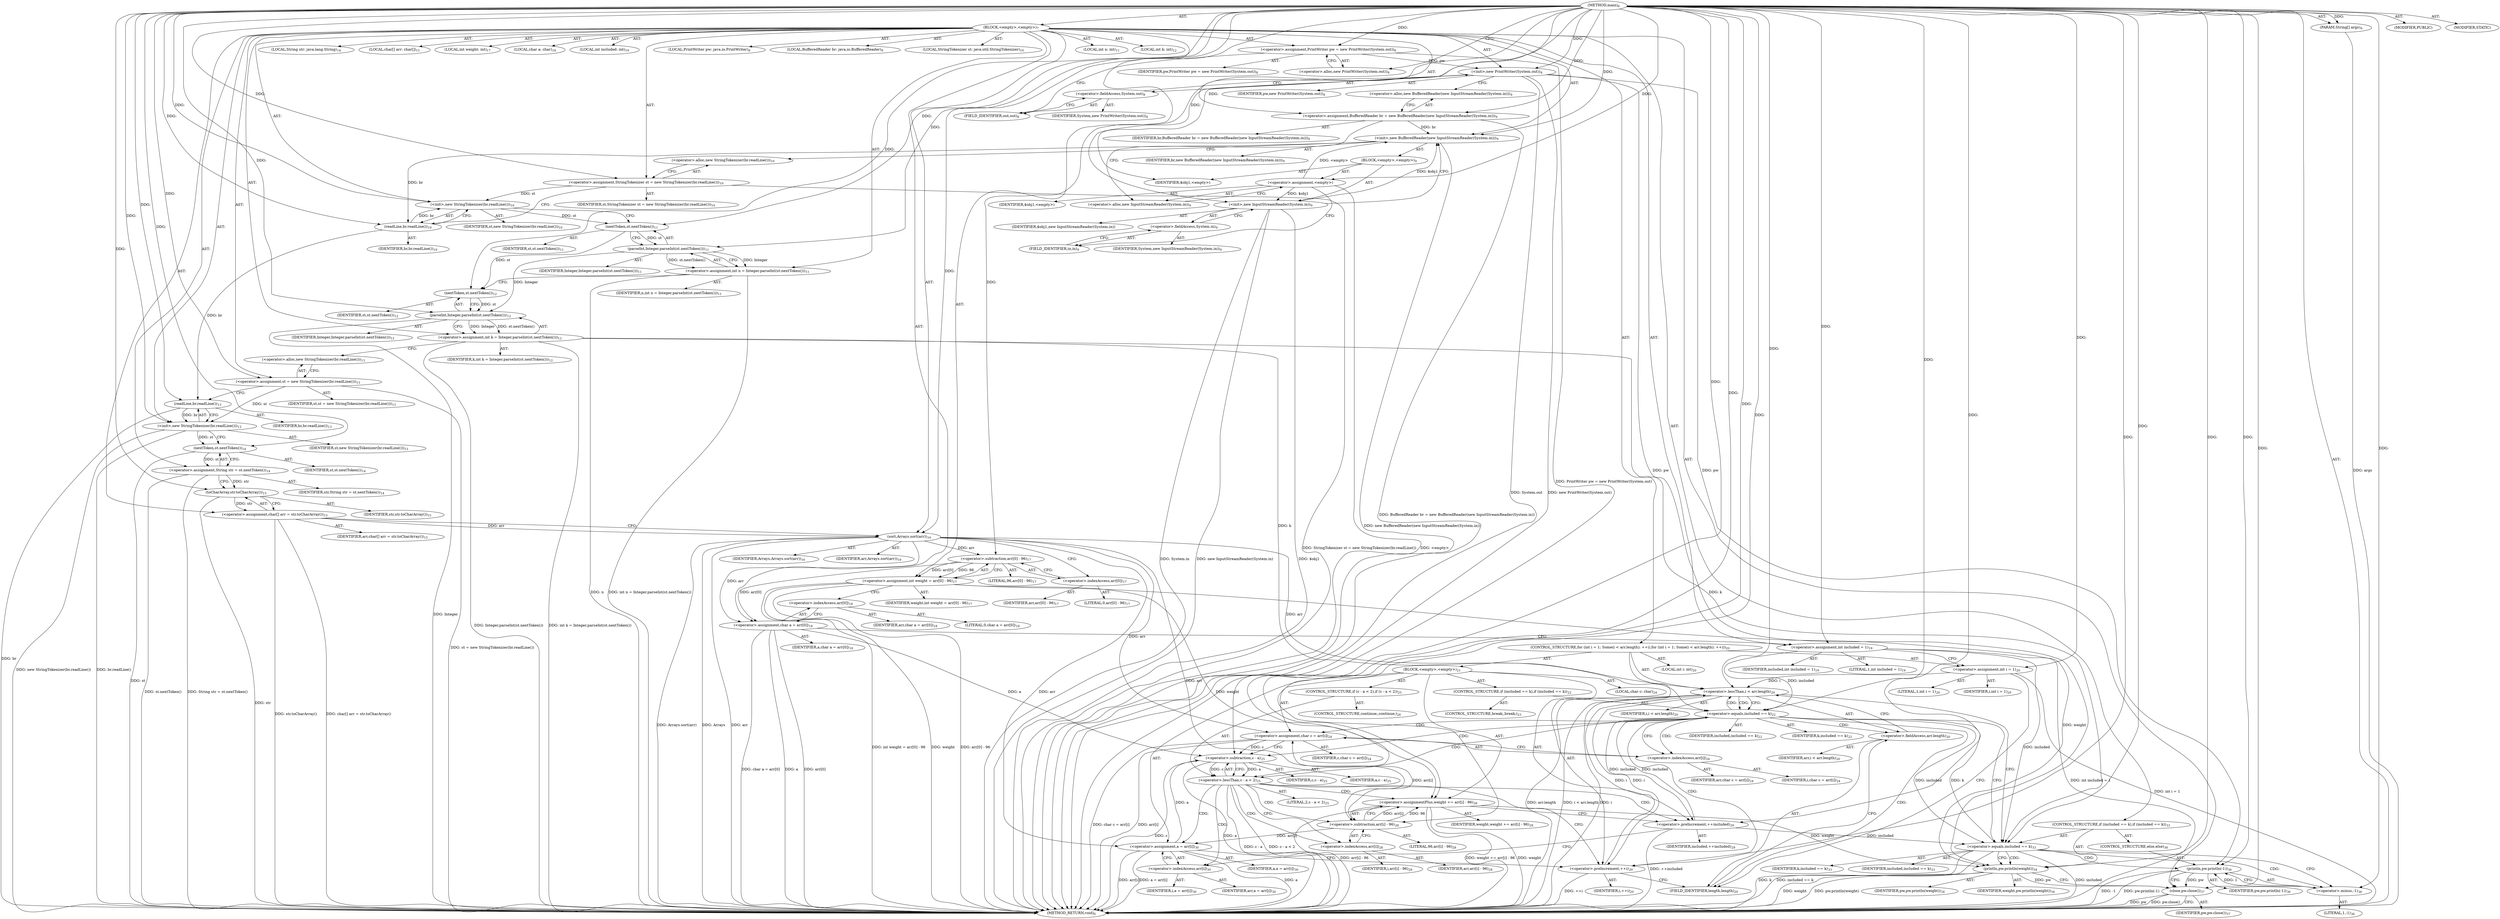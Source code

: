 digraph "main" {  
"24" [label = <(METHOD,main)<SUB>6</SUB>> ]
"25" [label = <(PARAM,String[] args)<SUB>6</SUB>> ]
"26" [label = <(BLOCK,&lt;empty&gt;,&lt;empty&gt;)<SUB>7</SUB>> ]
"4" [label = <(LOCAL,PrintWriter pw: java.io.PrintWriter)<SUB>8</SUB>> ]
"27" [label = <(&lt;operator&gt;.assignment,PrintWriter pw = new PrintWriter(System.out))<SUB>8</SUB>> ]
"28" [label = <(IDENTIFIER,pw,PrintWriter pw = new PrintWriter(System.out))<SUB>8</SUB>> ]
"29" [label = <(&lt;operator&gt;.alloc,new PrintWriter(System.out))<SUB>8</SUB>> ]
"30" [label = <(&lt;init&gt;,new PrintWriter(System.out))<SUB>8</SUB>> ]
"3" [label = <(IDENTIFIER,pw,new PrintWriter(System.out))<SUB>8</SUB>> ]
"31" [label = <(&lt;operator&gt;.fieldAccess,System.out)<SUB>8</SUB>> ]
"32" [label = <(IDENTIFIER,System,new PrintWriter(System.out))<SUB>8</SUB>> ]
"33" [label = <(FIELD_IDENTIFIER,out,out)<SUB>8</SUB>> ]
"6" [label = <(LOCAL,BufferedReader br: java.io.BufferedReader)<SUB>9</SUB>> ]
"34" [label = <(&lt;operator&gt;.assignment,BufferedReader br = new BufferedReader(new InputStreamReader(System.in)))<SUB>9</SUB>> ]
"35" [label = <(IDENTIFIER,br,BufferedReader br = new BufferedReader(new InputStreamReader(System.in)))<SUB>9</SUB>> ]
"36" [label = <(&lt;operator&gt;.alloc,new BufferedReader(new InputStreamReader(System.in)))<SUB>9</SUB>> ]
"37" [label = <(&lt;init&gt;,new BufferedReader(new InputStreamReader(System.in)))<SUB>9</SUB>> ]
"5" [label = <(IDENTIFIER,br,new BufferedReader(new InputStreamReader(System.in)))<SUB>9</SUB>> ]
"38" [label = <(BLOCK,&lt;empty&gt;,&lt;empty&gt;)<SUB>9</SUB>> ]
"39" [label = <(&lt;operator&gt;.assignment,&lt;empty&gt;)> ]
"40" [label = <(IDENTIFIER,$obj1,&lt;empty&gt;)> ]
"41" [label = <(&lt;operator&gt;.alloc,new InputStreamReader(System.in))<SUB>9</SUB>> ]
"42" [label = <(&lt;init&gt;,new InputStreamReader(System.in))<SUB>9</SUB>> ]
"43" [label = <(IDENTIFIER,$obj1,new InputStreamReader(System.in))> ]
"44" [label = <(&lt;operator&gt;.fieldAccess,System.in)<SUB>9</SUB>> ]
"45" [label = <(IDENTIFIER,System,new InputStreamReader(System.in))<SUB>9</SUB>> ]
"46" [label = <(FIELD_IDENTIFIER,in,in)<SUB>9</SUB>> ]
"47" [label = <(IDENTIFIER,$obj1,&lt;empty&gt;)> ]
"8" [label = <(LOCAL,StringTokenizer st: java.util.StringTokenizer)<SUB>10</SUB>> ]
"48" [label = <(&lt;operator&gt;.assignment,StringTokenizer st = new StringTokenizer(br.readLine()))<SUB>10</SUB>> ]
"49" [label = <(IDENTIFIER,st,StringTokenizer st = new StringTokenizer(br.readLine()))<SUB>10</SUB>> ]
"50" [label = <(&lt;operator&gt;.alloc,new StringTokenizer(br.readLine()))<SUB>10</SUB>> ]
"51" [label = <(&lt;init&gt;,new StringTokenizer(br.readLine()))<SUB>10</SUB>> ]
"7" [label = <(IDENTIFIER,st,new StringTokenizer(br.readLine()))<SUB>10</SUB>> ]
"52" [label = <(readLine,br.readLine())<SUB>10</SUB>> ]
"53" [label = <(IDENTIFIER,br,br.readLine())<SUB>10</SUB>> ]
"54" [label = <(LOCAL,int n: int)<SUB>11</SUB>> ]
"55" [label = <(&lt;operator&gt;.assignment,int n = Integer.parseInt(st.nextToken()))<SUB>11</SUB>> ]
"56" [label = <(IDENTIFIER,n,int n = Integer.parseInt(st.nextToken()))<SUB>11</SUB>> ]
"57" [label = <(parseInt,Integer.parseInt(st.nextToken()))<SUB>11</SUB>> ]
"58" [label = <(IDENTIFIER,Integer,Integer.parseInt(st.nextToken()))<SUB>11</SUB>> ]
"59" [label = <(nextToken,st.nextToken())<SUB>11</SUB>> ]
"60" [label = <(IDENTIFIER,st,st.nextToken())<SUB>11</SUB>> ]
"61" [label = <(LOCAL,int k: int)<SUB>12</SUB>> ]
"62" [label = <(&lt;operator&gt;.assignment,int k = Integer.parseInt(st.nextToken()))<SUB>12</SUB>> ]
"63" [label = <(IDENTIFIER,k,int k = Integer.parseInt(st.nextToken()))<SUB>12</SUB>> ]
"64" [label = <(parseInt,Integer.parseInt(st.nextToken()))<SUB>12</SUB>> ]
"65" [label = <(IDENTIFIER,Integer,Integer.parseInt(st.nextToken()))<SUB>12</SUB>> ]
"66" [label = <(nextToken,st.nextToken())<SUB>12</SUB>> ]
"67" [label = <(IDENTIFIER,st,st.nextToken())<SUB>12</SUB>> ]
"68" [label = <(&lt;operator&gt;.assignment,st = new StringTokenizer(br.readLine()))<SUB>13</SUB>> ]
"69" [label = <(IDENTIFIER,st,st = new StringTokenizer(br.readLine()))<SUB>13</SUB>> ]
"70" [label = <(&lt;operator&gt;.alloc,new StringTokenizer(br.readLine()))<SUB>13</SUB>> ]
"71" [label = <(&lt;init&gt;,new StringTokenizer(br.readLine()))<SUB>13</SUB>> ]
"9" [label = <(IDENTIFIER,st,new StringTokenizer(br.readLine()))<SUB>13</SUB>> ]
"72" [label = <(readLine,br.readLine())<SUB>13</SUB>> ]
"73" [label = <(IDENTIFIER,br,br.readLine())<SUB>13</SUB>> ]
"74" [label = <(LOCAL,String str: java.lang.String)<SUB>14</SUB>> ]
"75" [label = <(&lt;operator&gt;.assignment,String str = st.nextToken())<SUB>14</SUB>> ]
"76" [label = <(IDENTIFIER,str,String str = st.nextToken())<SUB>14</SUB>> ]
"77" [label = <(nextToken,st.nextToken())<SUB>14</SUB>> ]
"78" [label = <(IDENTIFIER,st,st.nextToken())<SUB>14</SUB>> ]
"79" [label = <(LOCAL,char[] arr: char[])<SUB>15</SUB>> ]
"80" [label = <(&lt;operator&gt;.assignment,char[] arr = str.toCharArray())<SUB>15</SUB>> ]
"81" [label = <(IDENTIFIER,arr,char[] arr = str.toCharArray())<SUB>15</SUB>> ]
"82" [label = <(toCharArray,str.toCharArray())<SUB>15</SUB>> ]
"83" [label = <(IDENTIFIER,str,str.toCharArray())<SUB>15</SUB>> ]
"84" [label = <(sort,Arrays.sort(arr))<SUB>16</SUB>> ]
"85" [label = <(IDENTIFIER,Arrays,Arrays.sort(arr))<SUB>16</SUB>> ]
"86" [label = <(IDENTIFIER,arr,Arrays.sort(arr))<SUB>16</SUB>> ]
"87" [label = <(LOCAL,int weight: int)<SUB>17</SUB>> ]
"88" [label = <(&lt;operator&gt;.assignment,int weight = arr[0] - 96)<SUB>17</SUB>> ]
"89" [label = <(IDENTIFIER,weight,int weight = arr[0] - 96)<SUB>17</SUB>> ]
"90" [label = <(&lt;operator&gt;.subtraction,arr[0] - 96)<SUB>17</SUB>> ]
"91" [label = <(&lt;operator&gt;.indexAccess,arr[0])<SUB>17</SUB>> ]
"92" [label = <(IDENTIFIER,arr,arr[0] - 96)<SUB>17</SUB>> ]
"93" [label = <(LITERAL,0,arr[0] - 96)<SUB>17</SUB>> ]
"94" [label = <(LITERAL,96,arr[0] - 96)<SUB>17</SUB>> ]
"95" [label = <(LOCAL,char a: char)<SUB>18</SUB>> ]
"96" [label = <(&lt;operator&gt;.assignment,char a = arr[0])<SUB>18</SUB>> ]
"97" [label = <(IDENTIFIER,a,char a = arr[0])<SUB>18</SUB>> ]
"98" [label = <(&lt;operator&gt;.indexAccess,arr[0])<SUB>18</SUB>> ]
"99" [label = <(IDENTIFIER,arr,char a = arr[0])<SUB>18</SUB>> ]
"100" [label = <(LITERAL,0,char a = arr[0])<SUB>18</SUB>> ]
"101" [label = <(LOCAL,int included: int)<SUB>19</SUB>> ]
"102" [label = <(&lt;operator&gt;.assignment,int included = 1)<SUB>19</SUB>> ]
"103" [label = <(IDENTIFIER,included,int included = 1)<SUB>19</SUB>> ]
"104" [label = <(LITERAL,1,int included = 1)<SUB>19</SUB>> ]
"105" [label = <(CONTROL_STRUCTURE,for (int i = 1; Some(i &lt; arr.length); ++i),for (int i = 1; Some(i &lt; arr.length); ++i))<SUB>20</SUB>> ]
"106" [label = <(LOCAL,int i: int)<SUB>20</SUB>> ]
"107" [label = <(&lt;operator&gt;.assignment,int i = 1)<SUB>20</SUB>> ]
"108" [label = <(IDENTIFIER,i,int i = 1)<SUB>20</SUB>> ]
"109" [label = <(LITERAL,1,int i = 1)<SUB>20</SUB>> ]
"110" [label = <(&lt;operator&gt;.lessThan,i &lt; arr.length)<SUB>20</SUB>> ]
"111" [label = <(IDENTIFIER,i,i &lt; arr.length)<SUB>20</SUB>> ]
"112" [label = <(&lt;operator&gt;.fieldAccess,arr.length)<SUB>20</SUB>> ]
"113" [label = <(IDENTIFIER,arr,i &lt; arr.length)<SUB>20</SUB>> ]
"114" [label = <(FIELD_IDENTIFIER,length,length)<SUB>20</SUB>> ]
"115" [label = <(&lt;operator&gt;.preIncrement,++i)<SUB>20</SUB>> ]
"116" [label = <(IDENTIFIER,i,++i)<SUB>20</SUB>> ]
"117" [label = <(BLOCK,&lt;empty&gt;,&lt;empty&gt;)<SUB>21</SUB>> ]
"118" [label = <(CONTROL_STRUCTURE,if (included == k),if (included == k))<SUB>22</SUB>> ]
"119" [label = <(&lt;operator&gt;.equals,included == k)<SUB>22</SUB>> ]
"120" [label = <(IDENTIFIER,included,included == k)<SUB>22</SUB>> ]
"121" [label = <(IDENTIFIER,k,included == k)<SUB>22</SUB>> ]
"122" [label = <(CONTROL_STRUCTURE,break;,break;)<SUB>23</SUB>> ]
"123" [label = <(LOCAL,char c: char)<SUB>24</SUB>> ]
"124" [label = <(&lt;operator&gt;.assignment,char c = arr[i])<SUB>24</SUB>> ]
"125" [label = <(IDENTIFIER,c,char c = arr[i])<SUB>24</SUB>> ]
"126" [label = <(&lt;operator&gt;.indexAccess,arr[i])<SUB>24</SUB>> ]
"127" [label = <(IDENTIFIER,arr,char c = arr[i])<SUB>24</SUB>> ]
"128" [label = <(IDENTIFIER,i,char c = arr[i])<SUB>24</SUB>> ]
"129" [label = <(CONTROL_STRUCTURE,if (c - a &lt; 2),if (c - a &lt; 2))<SUB>25</SUB>> ]
"130" [label = <(&lt;operator&gt;.lessThan,c - a &lt; 2)<SUB>25</SUB>> ]
"131" [label = <(&lt;operator&gt;.subtraction,c - a)<SUB>25</SUB>> ]
"132" [label = <(IDENTIFIER,c,c - a)<SUB>25</SUB>> ]
"133" [label = <(IDENTIFIER,a,c - a)<SUB>25</SUB>> ]
"134" [label = <(LITERAL,2,c - a &lt; 2)<SUB>25</SUB>> ]
"135" [label = <(CONTROL_STRUCTURE,continue;,continue;)<SUB>26</SUB>> ]
"136" [label = <(&lt;operator&gt;.assignmentPlus,weight += arr[i] - 96)<SUB>28</SUB>> ]
"137" [label = <(IDENTIFIER,weight,weight += arr[i] - 96)<SUB>28</SUB>> ]
"138" [label = <(&lt;operator&gt;.subtraction,arr[i] - 96)<SUB>28</SUB>> ]
"139" [label = <(&lt;operator&gt;.indexAccess,arr[i])<SUB>28</SUB>> ]
"140" [label = <(IDENTIFIER,arr,arr[i] - 96)<SUB>28</SUB>> ]
"141" [label = <(IDENTIFIER,i,arr[i] - 96)<SUB>28</SUB>> ]
"142" [label = <(LITERAL,96,arr[i] - 96)<SUB>28</SUB>> ]
"143" [label = <(&lt;operator&gt;.preIncrement,++included)<SUB>29</SUB>> ]
"144" [label = <(IDENTIFIER,included,++included)<SUB>29</SUB>> ]
"145" [label = <(&lt;operator&gt;.assignment,a = arr[i])<SUB>30</SUB>> ]
"146" [label = <(IDENTIFIER,a,a = arr[i])<SUB>30</SUB>> ]
"147" [label = <(&lt;operator&gt;.indexAccess,arr[i])<SUB>30</SUB>> ]
"148" [label = <(IDENTIFIER,arr,a = arr[i])<SUB>30</SUB>> ]
"149" [label = <(IDENTIFIER,i,a = arr[i])<SUB>30</SUB>> ]
"150" [label = <(CONTROL_STRUCTURE,if (included == k),if (included == k))<SUB>33</SUB>> ]
"151" [label = <(&lt;operator&gt;.equals,included == k)<SUB>33</SUB>> ]
"152" [label = <(IDENTIFIER,included,included == k)<SUB>33</SUB>> ]
"153" [label = <(IDENTIFIER,k,included == k)<SUB>33</SUB>> ]
"154" [label = <(println,pw.println(weight))<SUB>34</SUB>> ]
"155" [label = <(IDENTIFIER,pw,pw.println(weight))<SUB>34</SUB>> ]
"156" [label = <(IDENTIFIER,weight,pw.println(weight))<SUB>34</SUB>> ]
"157" [label = <(CONTROL_STRUCTURE,else,else)<SUB>36</SUB>> ]
"158" [label = <(println,pw.println(-1))<SUB>36</SUB>> ]
"159" [label = <(IDENTIFIER,pw,pw.println(-1))<SUB>36</SUB>> ]
"160" [label = <(&lt;operator&gt;.minus,-1)<SUB>36</SUB>> ]
"161" [label = <(LITERAL,1,-1)<SUB>36</SUB>> ]
"162" [label = <(close,pw.close())<SUB>37</SUB>> ]
"163" [label = <(IDENTIFIER,pw,pw.close())<SUB>37</SUB>> ]
"164" [label = <(MODIFIER,PUBLIC)> ]
"165" [label = <(MODIFIER,STATIC)> ]
"166" [label = <(METHOD_RETURN,void)<SUB>6</SUB>> ]
  "24" -> "25"  [ label = "AST: "] 
  "24" -> "26"  [ label = "AST: "] 
  "24" -> "164"  [ label = "AST: "] 
  "24" -> "165"  [ label = "AST: "] 
  "24" -> "166"  [ label = "AST: "] 
  "26" -> "4"  [ label = "AST: "] 
  "26" -> "27"  [ label = "AST: "] 
  "26" -> "30"  [ label = "AST: "] 
  "26" -> "6"  [ label = "AST: "] 
  "26" -> "34"  [ label = "AST: "] 
  "26" -> "37"  [ label = "AST: "] 
  "26" -> "8"  [ label = "AST: "] 
  "26" -> "48"  [ label = "AST: "] 
  "26" -> "51"  [ label = "AST: "] 
  "26" -> "54"  [ label = "AST: "] 
  "26" -> "55"  [ label = "AST: "] 
  "26" -> "61"  [ label = "AST: "] 
  "26" -> "62"  [ label = "AST: "] 
  "26" -> "68"  [ label = "AST: "] 
  "26" -> "71"  [ label = "AST: "] 
  "26" -> "74"  [ label = "AST: "] 
  "26" -> "75"  [ label = "AST: "] 
  "26" -> "79"  [ label = "AST: "] 
  "26" -> "80"  [ label = "AST: "] 
  "26" -> "84"  [ label = "AST: "] 
  "26" -> "87"  [ label = "AST: "] 
  "26" -> "88"  [ label = "AST: "] 
  "26" -> "95"  [ label = "AST: "] 
  "26" -> "96"  [ label = "AST: "] 
  "26" -> "101"  [ label = "AST: "] 
  "26" -> "102"  [ label = "AST: "] 
  "26" -> "105"  [ label = "AST: "] 
  "26" -> "150"  [ label = "AST: "] 
  "26" -> "162"  [ label = "AST: "] 
  "27" -> "28"  [ label = "AST: "] 
  "27" -> "29"  [ label = "AST: "] 
  "30" -> "3"  [ label = "AST: "] 
  "30" -> "31"  [ label = "AST: "] 
  "31" -> "32"  [ label = "AST: "] 
  "31" -> "33"  [ label = "AST: "] 
  "34" -> "35"  [ label = "AST: "] 
  "34" -> "36"  [ label = "AST: "] 
  "37" -> "5"  [ label = "AST: "] 
  "37" -> "38"  [ label = "AST: "] 
  "38" -> "39"  [ label = "AST: "] 
  "38" -> "42"  [ label = "AST: "] 
  "38" -> "47"  [ label = "AST: "] 
  "39" -> "40"  [ label = "AST: "] 
  "39" -> "41"  [ label = "AST: "] 
  "42" -> "43"  [ label = "AST: "] 
  "42" -> "44"  [ label = "AST: "] 
  "44" -> "45"  [ label = "AST: "] 
  "44" -> "46"  [ label = "AST: "] 
  "48" -> "49"  [ label = "AST: "] 
  "48" -> "50"  [ label = "AST: "] 
  "51" -> "7"  [ label = "AST: "] 
  "51" -> "52"  [ label = "AST: "] 
  "52" -> "53"  [ label = "AST: "] 
  "55" -> "56"  [ label = "AST: "] 
  "55" -> "57"  [ label = "AST: "] 
  "57" -> "58"  [ label = "AST: "] 
  "57" -> "59"  [ label = "AST: "] 
  "59" -> "60"  [ label = "AST: "] 
  "62" -> "63"  [ label = "AST: "] 
  "62" -> "64"  [ label = "AST: "] 
  "64" -> "65"  [ label = "AST: "] 
  "64" -> "66"  [ label = "AST: "] 
  "66" -> "67"  [ label = "AST: "] 
  "68" -> "69"  [ label = "AST: "] 
  "68" -> "70"  [ label = "AST: "] 
  "71" -> "9"  [ label = "AST: "] 
  "71" -> "72"  [ label = "AST: "] 
  "72" -> "73"  [ label = "AST: "] 
  "75" -> "76"  [ label = "AST: "] 
  "75" -> "77"  [ label = "AST: "] 
  "77" -> "78"  [ label = "AST: "] 
  "80" -> "81"  [ label = "AST: "] 
  "80" -> "82"  [ label = "AST: "] 
  "82" -> "83"  [ label = "AST: "] 
  "84" -> "85"  [ label = "AST: "] 
  "84" -> "86"  [ label = "AST: "] 
  "88" -> "89"  [ label = "AST: "] 
  "88" -> "90"  [ label = "AST: "] 
  "90" -> "91"  [ label = "AST: "] 
  "90" -> "94"  [ label = "AST: "] 
  "91" -> "92"  [ label = "AST: "] 
  "91" -> "93"  [ label = "AST: "] 
  "96" -> "97"  [ label = "AST: "] 
  "96" -> "98"  [ label = "AST: "] 
  "98" -> "99"  [ label = "AST: "] 
  "98" -> "100"  [ label = "AST: "] 
  "102" -> "103"  [ label = "AST: "] 
  "102" -> "104"  [ label = "AST: "] 
  "105" -> "106"  [ label = "AST: "] 
  "105" -> "107"  [ label = "AST: "] 
  "105" -> "110"  [ label = "AST: "] 
  "105" -> "115"  [ label = "AST: "] 
  "105" -> "117"  [ label = "AST: "] 
  "107" -> "108"  [ label = "AST: "] 
  "107" -> "109"  [ label = "AST: "] 
  "110" -> "111"  [ label = "AST: "] 
  "110" -> "112"  [ label = "AST: "] 
  "112" -> "113"  [ label = "AST: "] 
  "112" -> "114"  [ label = "AST: "] 
  "115" -> "116"  [ label = "AST: "] 
  "117" -> "118"  [ label = "AST: "] 
  "117" -> "123"  [ label = "AST: "] 
  "117" -> "124"  [ label = "AST: "] 
  "117" -> "129"  [ label = "AST: "] 
  "117" -> "136"  [ label = "AST: "] 
  "117" -> "143"  [ label = "AST: "] 
  "117" -> "145"  [ label = "AST: "] 
  "118" -> "119"  [ label = "AST: "] 
  "118" -> "122"  [ label = "AST: "] 
  "119" -> "120"  [ label = "AST: "] 
  "119" -> "121"  [ label = "AST: "] 
  "124" -> "125"  [ label = "AST: "] 
  "124" -> "126"  [ label = "AST: "] 
  "126" -> "127"  [ label = "AST: "] 
  "126" -> "128"  [ label = "AST: "] 
  "129" -> "130"  [ label = "AST: "] 
  "129" -> "135"  [ label = "AST: "] 
  "130" -> "131"  [ label = "AST: "] 
  "130" -> "134"  [ label = "AST: "] 
  "131" -> "132"  [ label = "AST: "] 
  "131" -> "133"  [ label = "AST: "] 
  "136" -> "137"  [ label = "AST: "] 
  "136" -> "138"  [ label = "AST: "] 
  "138" -> "139"  [ label = "AST: "] 
  "138" -> "142"  [ label = "AST: "] 
  "139" -> "140"  [ label = "AST: "] 
  "139" -> "141"  [ label = "AST: "] 
  "143" -> "144"  [ label = "AST: "] 
  "145" -> "146"  [ label = "AST: "] 
  "145" -> "147"  [ label = "AST: "] 
  "147" -> "148"  [ label = "AST: "] 
  "147" -> "149"  [ label = "AST: "] 
  "150" -> "151"  [ label = "AST: "] 
  "150" -> "154"  [ label = "AST: "] 
  "150" -> "157"  [ label = "AST: "] 
  "151" -> "152"  [ label = "AST: "] 
  "151" -> "153"  [ label = "AST: "] 
  "154" -> "155"  [ label = "AST: "] 
  "154" -> "156"  [ label = "AST: "] 
  "157" -> "158"  [ label = "AST: "] 
  "158" -> "159"  [ label = "AST: "] 
  "158" -> "160"  [ label = "AST: "] 
  "160" -> "161"  [ label = "AST: "] 
  "162" -> "163"  [ label = "AST: "] 
  "27" -> "33"  [ label = "CFG: "] 
  "30" -> "36"  [ label = "CFG: "] 
  "34" -> "41"  [ label = "CFG: "] 
  "37" -> "50"  [ label = "CFG: "] 
  "48" -> "52"  [ label = "CFG: "] 
  "51" -> "59"  [ label = "CFG: "] 
  "55" -> "66"  [ label = "CFG: "] 
  "62" -> "70"  [ label = "CFG: "] 
  "68" -> "72"  [ label = "CFG: "] 
  "71" -> "77"  [ label = "CFG: "] 
  "75" -> "82"  [ label = "CFG: "] 
  "80" -> "84"  [ label = "CFG: "] 
  "84" -> "91"  [ label = "CFG: "] 
  "88" -> "98"  [ label = "CFG: "] 
  "96" -> "102"  [ label = "CFG: "] 
  "102" -> "107"  [ label = "CFG: "] 
  "162" -> "166"  [ label = "CFG: "] 
  "29" -> "27"  [ label = "CFG: "] 
  "31" -> "30"  [ label = "CFG: "] 
  "36" -> "34"  [ label = "CFG: "] 
  "50" -> "48"  [ label = "CFG: "] 
  "52" -> "51"  [ label = "CFG: "] 
  "57" -> "55"  [ label = "CFG: "] 
  "64" -> "62"  [ label = "CFG: "] 
  "70" -> "68"  [ label = "CFG: "] 
  "72" -> "71"  [ label = "CFG: "] 
  "77" -> "75"  [ label = "CFG: "] 
  "82" -> "80"  [ label = "CFG: "] 
  "90" -> "88"  [ label = "CFG: "] 
  "98" -> "96"  [ label = "CFG: "] 
  "107" -> "114"  [ label = "CFG: "] 
  "110" -> "119"  [ label = "CFG: "] 
  "110" -> "151"  [ label = "CFG: "] 
  "115" -> "114"  [ label = "CFG: "] 
  "151" -> "154"  [ label = "CFG: "] 
  "151" -> "160"  [ label = "CFG: "] 
  "154" -> "162"  [ label = "CFG: "] 
  "33" -> "31"  [ label = "CFG: "] 
  "39" -> "46"  [ label = "CFG: "] 
  "42" -> "37"  [ label = "CFG: "] 
  "59" -> "57"  [ label = "CFG: "] 
  "66" -> "64"  [ label = "CFG: "] 
  "91" -> "90"  [ label = "CFG: "] 
  "112" -> "110"  [ label = "CFG: "] 
  "124" -> "131"  [ label = "CFG: "] 
  "136" -> "143"  [ label = "CFG: "] 
  "143" -> "147"  [ label = "CFG: "] 
  "145" -> "115"  [ label = "CFG: "] 
  "158" -> "162"  [ label = "CFG: "] 
  "41" -> "39"  [ label = "CFG: "] 
  "44" -> "42"  [ label = "CFG: "] 
  "114" -> "112"  [ label = "CFG: "] 
  "119" -> "151"  [ label = "CFG: "] 
  "119" -> "126"  [ label = "CFG: "] 
  "126" -> "124"  [ label = "CFG: "] 
  "130" -> "115"  [ label = "CFG: "] 
  "130" -> "139"  [ label = "CFG: "] 
  "138" -> "136"  [ label = "CFG: "] 
  "147" -> "145"  [ label = "CFG: "] 
  "160" -> "158"  [ label = "CFG: "] 
  "46" -> "44"  [ label = "CFG: "] 
  "131" -> "130"  [ label = "CFG: "] 
  "139" -> "138"  [ label = "CFG: "] 
  "24" -> "29"  [ label = "CFG: "] 
  "25" -> "166"  [ label = "DDG: args"] 
  "27" -> "166"  [ label = "DDG: PrintWriter pw = new PrintWriter(System.out)"] 
  "30" -> "166"  [ label = "DDG: System.out"] 
  "30" -> "166"  [ label = "DDG: new PrintWriter(System.out)"] 
  "34" -> "166"  [ label = "DDG: BufferedReader br = new BufferedReader(new InputStreamReader(System.in))"] 
  "39" -> "166"  [ label = "DDG: &lt;empty&gt;"] 
  "42" -> "166"  [ label = "DDG: $obj1"] 
  "42" -> "166"  [ label = "DDG: System.in"] 
  "42" -> "166"  [ label = "DDG: new InputStreamReader(System.in)"] 
  "37" -> "166"  [ label = "DDG: new BufferedReader(new InputStreamReader(System.in))"] 
  "48" -> "166"  [ label = "DDG: StringTokenizer st = new StringTokenizer(br.readLine())"] 
  "55" -> "166"  [ label = "DDG: n"] 
  "55" -> "166"  [ label = "DDG: int n = Integer.parseInt(st.nextToken())"] 
  "64" -> "166"  [ label = "DDG: Integer"] 
  "62" -> "166"  [ label = "DDG: Integer.parseInt(st.nextToken())"] 
  "62" -> "166"  [ label = "DDG: int k = Integer.parseInt(st.nextToken())"] 
  "68" -> "166"  [ label = "DDG: st = new StringTokenizer(br.readLine())"] 
  "72" -> "166"  [ label = "DDG: br"] 
  "71" -> "166"  [ label = "DDG: br.readLine()"] 
  "71" -> "166"  [ label = "DDG: new StringTokenizer(br.readLine())"] 
  "77" -> "166"  [ label = "DDG: st"] 
  "75" -> "166"  [ label = "DDG: st.nextToken()"] 
  "75" -> "166"  [ label = "DDG: String str = st.nextToken()"] 
  "82" -> "166"  [ label = "DDG: str"] 
  "80" -> "166"  [ label = "DDG: str.toCharArray()"] 
  "80" -> "166"  [ label = "DDG: char[] arr = str.toCharArray()"] 
  "84" -> "166"  [ label = "DDG: arr"] 
  "84" -> "166"  [ label = "DDG: Arrays.sort(arr)"] 
  "88" -> "166"  [ label = "DDG: weight"] 
  "88" -> "166"  [ label = "DDG: arr[0] - 96"] 
  "88" -> "166"  [ label = "DDG: int weight = arr[0] - 96"] 
  "96" -> "166"  [ label = "DDG: a"] 
  "96" -> "166"  [ label = "DDG: arr[0]"] 
  "96" -> "166"  [ label = "DDG: char a = arr[0]"] 
  "102" -> "166"  [ label = "DDG: int included = 1"] 
  "107" -> "166"  [ label = "DDG: int i = 1"] 
  "110" -> "166"  [ label = "DDG: i"] 
  "110" -> "166"  [ label = "DDG: arr.length"] 
  "110" -> "166"  [ label = "DDG: i &lt; arr.length"] 
  "124" -> "166"  [ label = "DDG: arr[i]"] 
  "124" -> "166"  [ label = "DDG: char c = arr[i]"] 
  "131" -> "166"  [ label = "DDG: c"] 
  "131" -> "166"  [ label = "DDG: a"] 
  "130" -> "166"  [ label = "DDG: c - a"] 
  "130" -> "166"  [ label = "DDG: c - a &lt; 2"] 
  "136" -> "166"  [ label = "DDG: weight"] 
  "136" -> "166"  [ label = "DDG: arr[i] - 96"] 
  "136" -> "166"  [ label = "DDG: weight += arr[i] - 96"] 
  "143" -> "166"  [ label = "DDG: ++included"] 
  "145" -> "166"  [ label = "DDG: a"] 
  "145" -> "166"  [ label = "DDG: arr[i]"] 
  "145" -> "166"  [ label = "DDG: a = arr[i]"] 
  "115" -> "166"  [ label = "DDG: ++i"] 
  "151" -> "166"  [ label = "DDG: included"] 
  "151" -> "166"  [ label = "DDG: k"] 
  "151" -> "166"  [ label = "DDG: included == k"] 
  "158" -> "166"  [ label = "DDG: -1"] 
  "158" -> "166"  [ label = "DDG: pw.println(-1)"] 
  "154" -> "166"  [ label = "DDG: weight"] 
  "154" -> "166"  [ label = "DDG: pw.println(weight)"] 
  "162" -> "166"  [ label = "DDG: pw"] 
  "162" -> "166"  [ label = "DDG: pw.close()"] 
  "84" -> "166"  [ label = "DDG: Arrays"] 
  "24" -> "25"  [ label = "DDG: "] 
  "24" -> "27"  [ label = "DDG: "] 
  "24" -> "34"  [ label = "DDG: "] 
  "24" -> "48"  [ label = "DDG: "] 
  "57" -> "55"  [ label = "DDG: Integer"] 
  "57" -> "55"  [ label = "DDG: st.nextToken()"] 
  "64" -> "62"  [ label = "DDG: Integer"] 
  "64" -> "62"  [ label = "DDG: st.nextToken()"] 
  "24" -> "68"  [ label = "DDG: "] 
  "77" -> "75"  [ label = "DDG: st"] 
  "82" -> "80"  [ label = "DDG: str"] 
  "90" -> "88"  [ label = "DDG: arr[0]"] 
  "90" -> "88"  [ label = "DDG: 96"] 
  "84" -> "96"  [ label = "DDG: arr"] 
  "90" -> "96"  [ label = "DDG: arr[0]"] 
  "24" -> "102"  [ label = "DDG: "] 
  "27" -> "30"  [ label = "DDG: pw"] 
  "24" -> "30"  [ label = "DDG: "] 
  "34" -> "37"  [ label = "DDG: br"] 
  "24" -> "37"  [ label = "DDG: "] 
  "39" -> "37"  [ label = "DDG: &lt;empty&gt;"] 
  "42" -> "37"  [ label = "DDG: $obj1"] 
  "48" -> "51"  [ label = "DDG: st"] 
  "24" -> "51"  [ label = "DDG: "] 
  "52" -> "51"  [ label = "DDG: br"] 
  "68" -> "71"  [ label = "DDG: st"] 
  "24" -> "71"  [ label = "DDG: "] 
  "72" -> "71"  [ label = "DDG: br"] 
  "24" -> "84"  [ label = "DDG: "] 
  "80" -> "84"  [ label = "DDG: arr"] 
  "24" -> "107"  [ label = "DDG: "] 
  "158" -> "162"  [ label = "DDG: pw"] 
  "154" -> "162"  [ label = "DDG: pw"] 
  "24" -> "162"  [ label = "DDG: "] 
  "24" -> "39"  [ label = "DDG: "] 
  "24" -> "47"  [ label = "DDG: "] 
  "37" -> "52"  [ label = "DDG: br"] 
  "24" -> "52"  [ label = "DDG: "] 
  "24" -> "57"  [ label = "DDG: "] 
  "59" -> "57"  [ label = "DDG: st"] 
  "57" -> "64"  [ label = "DDG: Integer"] 
  "24" -> "64"  [ label = "DDG: "] 
  "66" -> "64"  [ label = "DDG: st"] 
  "52" -> "72"  [ label = "DDG: br"] 
  "24" -> "72"  [ label = "DDG: "] 
  "71" -> "77"  [ label = "DDG: st"] 
  "24" -> "77"  [ label = "DDG: "] 
  "75" -> "82"  [ label = "DDG: str"] 
  "24" -> "82"  [ label = "DDG: "] 
  "84" -> "90"  [ label = "DDG: arr"] 
  "24" -> "90"  [ label = "DDG: "] 
  "107" -> "110"  [ label = "DDG: i"] 
  "115" -> "110"  [ label = "DDG: i"] 
  "24" -> "110"  [ label = "DDG: "] 
  "84" -> "110"  [ label = "DDG: arr"] 
  "110" -> "115"  [ label = "DDG: i"] 
  "24" -> "115"  [ label = "DDG: "] 
  "84" -> "124"  [ label = "DDG: arr"] 
  "138" -> "124"  [ label = "DDG: arr[i]"] 
  "138" -> "136"  [ label = "DDG: arr[i]"] 
  "138" -> "136"  [ label = "DDG: 96"] 
  "84" -> "145"  [ label = "DDG: arr"] 
  "138" -> "145"  [ label = "DDG: arr[i]"] 
  "102" -> "151"  [ label = "DDG: included"] 
  "119" -> "151"  [ label = "DDG: included"] 
  "143" -> "151"  [ label = "DDG: included"] 
  "24" -> "151"  [ label = "DDG: "] 
  "62" -> "151"  [ label = "DDG: k"] 
  "119" -> "151"  [ label = "DDG: k"] 
  "30" -> "154"  [ label = "DDG: pw"] 
  "24" -> "154"  [ label = "DDG: "] 
  "88" -> "154"  [ label = "DDG: weight"] 
  "136" -> "154"  [ label = "DDG: weight"] 
  "39" -> "42"  [ label = "DDG: $obj1"] 
  "24" -> "42"  [ label = "DDG: "] 
  "51" -> "59"  [ label = "DDG: st"] 
  "24" -> "59"  [ label = "DDG: "] 
  "59" -> "66"  [ label = "DDG: st"] 
  "24" -> "66"  [ label = "DDG: "] 
  "88" -> "136"  [ label = "DDG: weight"] 
  "24" -> "136"  [ label = "DDG: "] 
  "119" -> "143"  [ label = "DDG: included"] 
  "24" -> "143"  [ label = "DDG: "] 
  "30" -> "158"  [ label = "DDG: pw"] 
  "24" -> "158"  [ label = "DDG: "] 
  "160" -> "158"  [ label = "DDG: 1"] 
  "102" -> "119"  [ label = "DDG: included"] 
  "143" -> "119"  [ label = "DDG: included"] 
  "24" -> "119"  [ label = "DDG: "] 
  "62" -> "119"  [ label = "DDG: k"] 
  "131" -> "130"  [ label = "DDG: c"] 
  "131" -> "130"  [ label = "DDG: a"] 
  "24" -> "130"  [ label = "DDG: "] 
  "84" -> "138"  [ label = "DDG: arr"] 
  "24" -> "138"  [ label = "DDG: "] 
  "24" -> "160"  [ label = "DDG: "] 
  "124" -> "131"  [ label = "DDG: c"] 
  "24" -> "131"  [ label = "DDG: "] 
  "96" -> "131"  [ label = "DDG: a"] 
  "145" -> "131"  [ label = "DDG: a"] 
  "110" -> "119"  [ label = "CDG: "] 
  "151" -> "160"  [ label = "CDG: "] 
  "151" -> "154"  [ label = "CDG: "] 
  "151" -> "158"  [ label = "CDG: "] 
  "119" -> "115"  [ label = "CDG: "] 
  "119" -> "130"  [ label = "CDG: "] 
  "119" -> "114"  [ label = "CDG: "] 
  "119" -> "131"  [ label = "CDG: "] 
  "119" -> "110"  [ label = "CDG: "] 
  "119" -> "112"  [ label = "CDG: "] 
  "119" -> "124"  [ label = "CDG: "] 
  "119" -> "126"  [ label = "CDG: "] 
  "130" -> "136"  [ label = "CDG: "] 
  "130" -> "145"  [ label = "CDG: "] 
  "130" -> "147"  [ label = "CDG: "] 
  "130" -> "139"  [ label = "CDG: "] 
  "130" -> "138"  [ label = "CDG: "] 
  "130" -> "143"  [ label = "CDG: "] 
}
